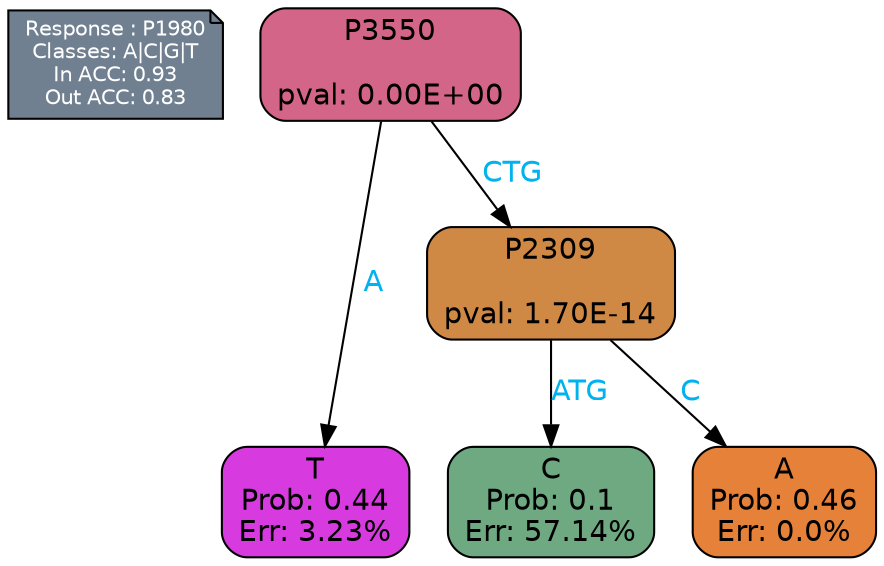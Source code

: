 digraph Tree {
node [shape=box, style="filled, rounded", color="black", fontname=helvetica] ;
graph [ranksep=equally, splines=polylines, bgcolor=transparent, dpi=600] ;
edge [fontname=helvetica] ;
LEGEND [label="Response : P1980
Classes: A|C|G|T
In ACC: 0.93
Out ACC: 0.83
",shape=note,align=left,style=filled,fillcolor="slategray",fontcolor="white",fontsize=10];1 [label="P3550

pval: 0.00E+00", fillcolor="#d36688"] ;
2 [label="T
Prob: 0.44
Err: 3.23%", fillcolor="#d73bdf"] ;
3 [label="P2309

pval: 1.70E-14", fillcolor="#d08845"] ;
4 [label="C
Prob: 0.1
Err: 57.14%", fillcolor="#6ea982"] ;
5 [label="A
Prob: 0.46
Err: 0.0%", fillcolor="#e58139"] ;
1 -> 2 [label="A",fontcolor=deepskyblue2] ;
1 -> 3 [label="CTG",fontcolor=deepskyblue2] ;
3 -> 4 [label="ATG",fontcolor=deepskyblue2] ;
3 -> 5 [label="C",fontcolor=deepskyblue2] ;
{rank = same; 2;4;5;}{rank = same; LEGEND;1;}}